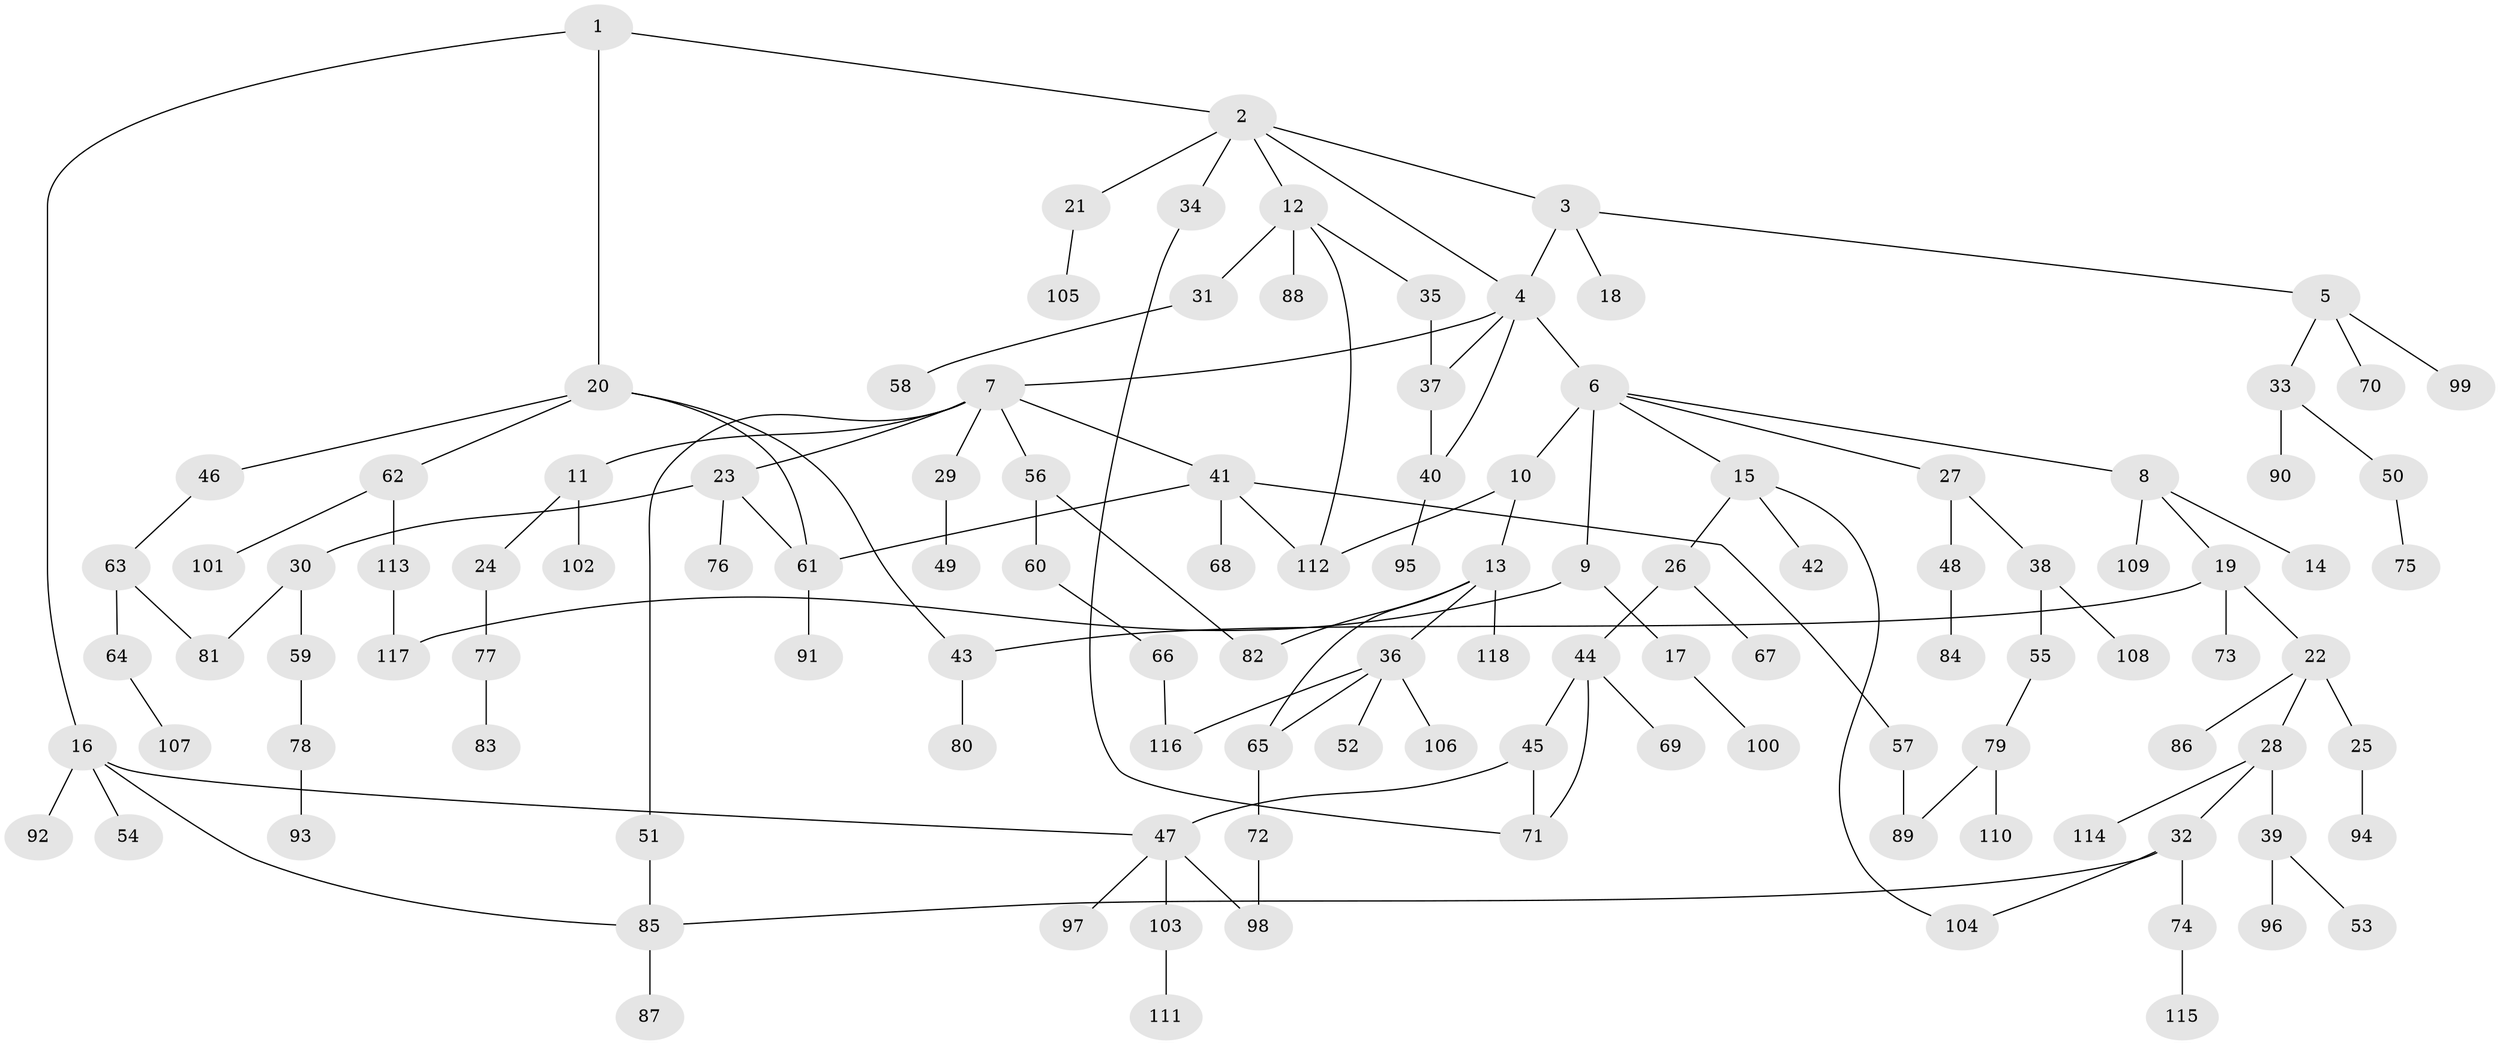 // Generated by graph-tools (version 1.1) at 2025/34/03/09/25 02:34:26]
// undirected, 118 vertices, 138 edges
graph export_dot {
graph [start="1"]
  node [color=gray90,style=filled];
  1;
  2;
  3;
  4;
  5;
  6;
  7;
  8;
  9;
  10;
  11;
  12;
  13;
  14;
  15;
  16;
  17;
  18;
  19;
  20;
  21;
  22;
  23;
  24;
  25;
  26;
  27;
  28;
  29;
  30;
  31;
  32;
  33;
  34;
  35;
  36;
  37;
  38;
  39;
  40;
  41;
  42;
  43;
  44;
  45;
  46;
  47;
  48;
  49;
  50;
  51;
  52;
  53;
  54;
  55;
  56;
  57;
  58;
  59;
  60;
  61;
  62;
  63;
  64;
  65;
  66;
  67;
  68;
  69;
  70;
  71;
  72;
  73;
  74;
  75;
  76;
  77;
  78;
  79;
  80;
  81;
  82;
  83;
  84;
  85;
  86;
  87;
  88;
  89;
  90;
  91;
  92;
  93;
  94;
  95;
  96;
  97;
  98;
  99;
  100;
  101;
  102;
  103;
  104;
  105;
  106;
  107;
  108;
  109;
  110;
  111;
  112;
  113;
  114;
  115;
  116;
  117;
  118;
  1 -- 2;
  1 -- 16;
  1 -- 20;
  2 -- 3;
  2 -- 12;
  2 -- 21;
  2 -- 34;
  2 -- 4;
  3 -- 4;
  3 -- 5;
  3 -- 18;
  4 -- 6;
  4 -- 7;
  4 -- 40;
  4 -- 37;
  5 -- 33;
  5 -- 70;
  5 -- 99;
  6 -- 8;
  6 -- 9;
  6 -- 10;
  6 -- 15;
  6 -- 27;
  7 -- 11;
  7 -- 23;
  7 -- 29;
  7 -- 41;
  7 -- 51;
  7 -- 56;
  8 -- 14;
  8 -- 19;
  8 -- 109;
  9 -- 17;
  9 -- 117;
  10 -- 13;
  10 -- 112;
  11 -- 24;
  11 -- 102;
  12 -- 31;
  12 -- 35;
  12 -- 88;
  12 -- 112;
  13 -- 36;
  13 -- 65;
  13 -- 82;
  13 -- 118;
  15 -- 26;
  15 -- 42;
  15 -- 104;
  16 -- 47;
  16 -- 54;
  16 -- 92;
  16 -- 85;
  17 -- 100;
  19 -- 22;
  19 -- 43;
  19 -- 73;
  20 -- 46;
  20 -- 61;
  20 -- 62;
  20 -- 43;
  21 -- 105;
  22 -- 25;
  22 -- 28;
  22 -- 86;
  23 -- 30;
  23 -- 76;
  23 -- 61;
  24 -- 77;
  25 -- 94;
  26 -- 44;
  26 -- 67;
  27 -- 38;
  27 -- 48;
  28 -- 32;
  28 -- 39;
  28 -- 114;
  29 -- 49;
  30 -- 59;
  30 -- 81;
  31 -- 58;
  32 -- 74;
  32 -- 104;
  32 -- 85;
  33 -- 50;
  33 -- 90;
  34 -- 71;
  35 -- 37;
  36 -- 52;
  36 -- 106;
  36 -- 116;
  36 -- 65;
  37 -- 40;
  38 -- 55;
  38 -- 108;
  39 -- 53;
  39 -- 96;
  40 -- 95;
  41 -- 57;
  41 -- 68;
  41 -- 112;
  41 -- 61;
  43 -- 80;
  44 -- 45;
  44 -- 69;
  44 -- 71;
  45 -- 71;
  45 -- 47;
  46 -- 63;
  47 -- 97;
  47 -- 103;
  47 -- 98;
  48 -- 84;
  50 -- 75;
  51 -- 85;
  55 -- 79;
  56 -- 60;
  56 -- 82;
  57 -- 89;
  59 -- 78;
  60 -- 66;
  61 -- 91;
  62 -- 101;
  62 -- 113;
  63 -- 64;
  63 -- 81;
  64 -- 107;
  65 -- 72;
  66 -- 116;
  72 -- 98;
  74 -- 115;
  77 -- 83;
  78 -- 93;
  79 -- 89;
  79 -- 110;
  85 -- 87;
  103 -- 111;
  113 -- 117;
}
